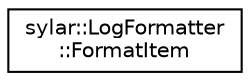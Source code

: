 digraph "类继承关系图"
{
 // LATEX_PDF_SIZE
  edge [fontname="Helvetica",fontsize="10",labelfontname="Helvetica",labelfontsize="10"];
  node [fontname="Helvetica",fontsize="10",shape=record];
  rankdir="LR";
  Node0 [label="sylar::LogFormatter\l::FormatItem",height=0.2,width=0.4,color="black", fillcolor="white", style="filled",URL="$classsylar_1_1LogFormatter_1_1FormatItem.html",tooltip="日志内容项格式化"];
}
